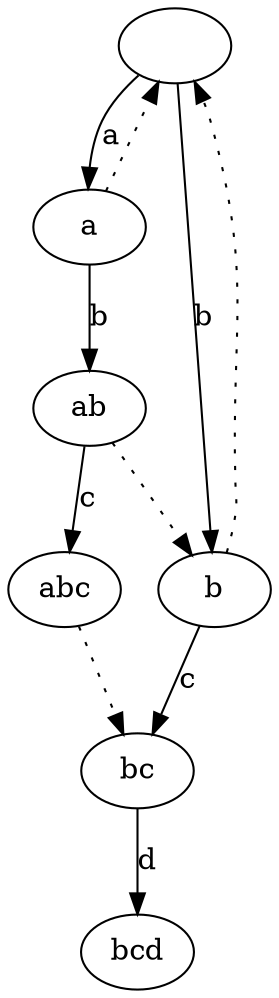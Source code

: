 digraph PMA {
    "" -> a   ["label" = "a"]
    a -> ab   ["label" = "b"]
    a -> ""   ["style" = dotted]
    ab -> abc ["label" = c]
    ab -> b   ["style" = dotted]
    "" -> b   ["label" = b]
    b -> bc   ["label" = c]
    b -> ""   ["style" = dotted]
    bc -> bcd ["label" = d]
    abc -> bc ["style" = dotted]
}